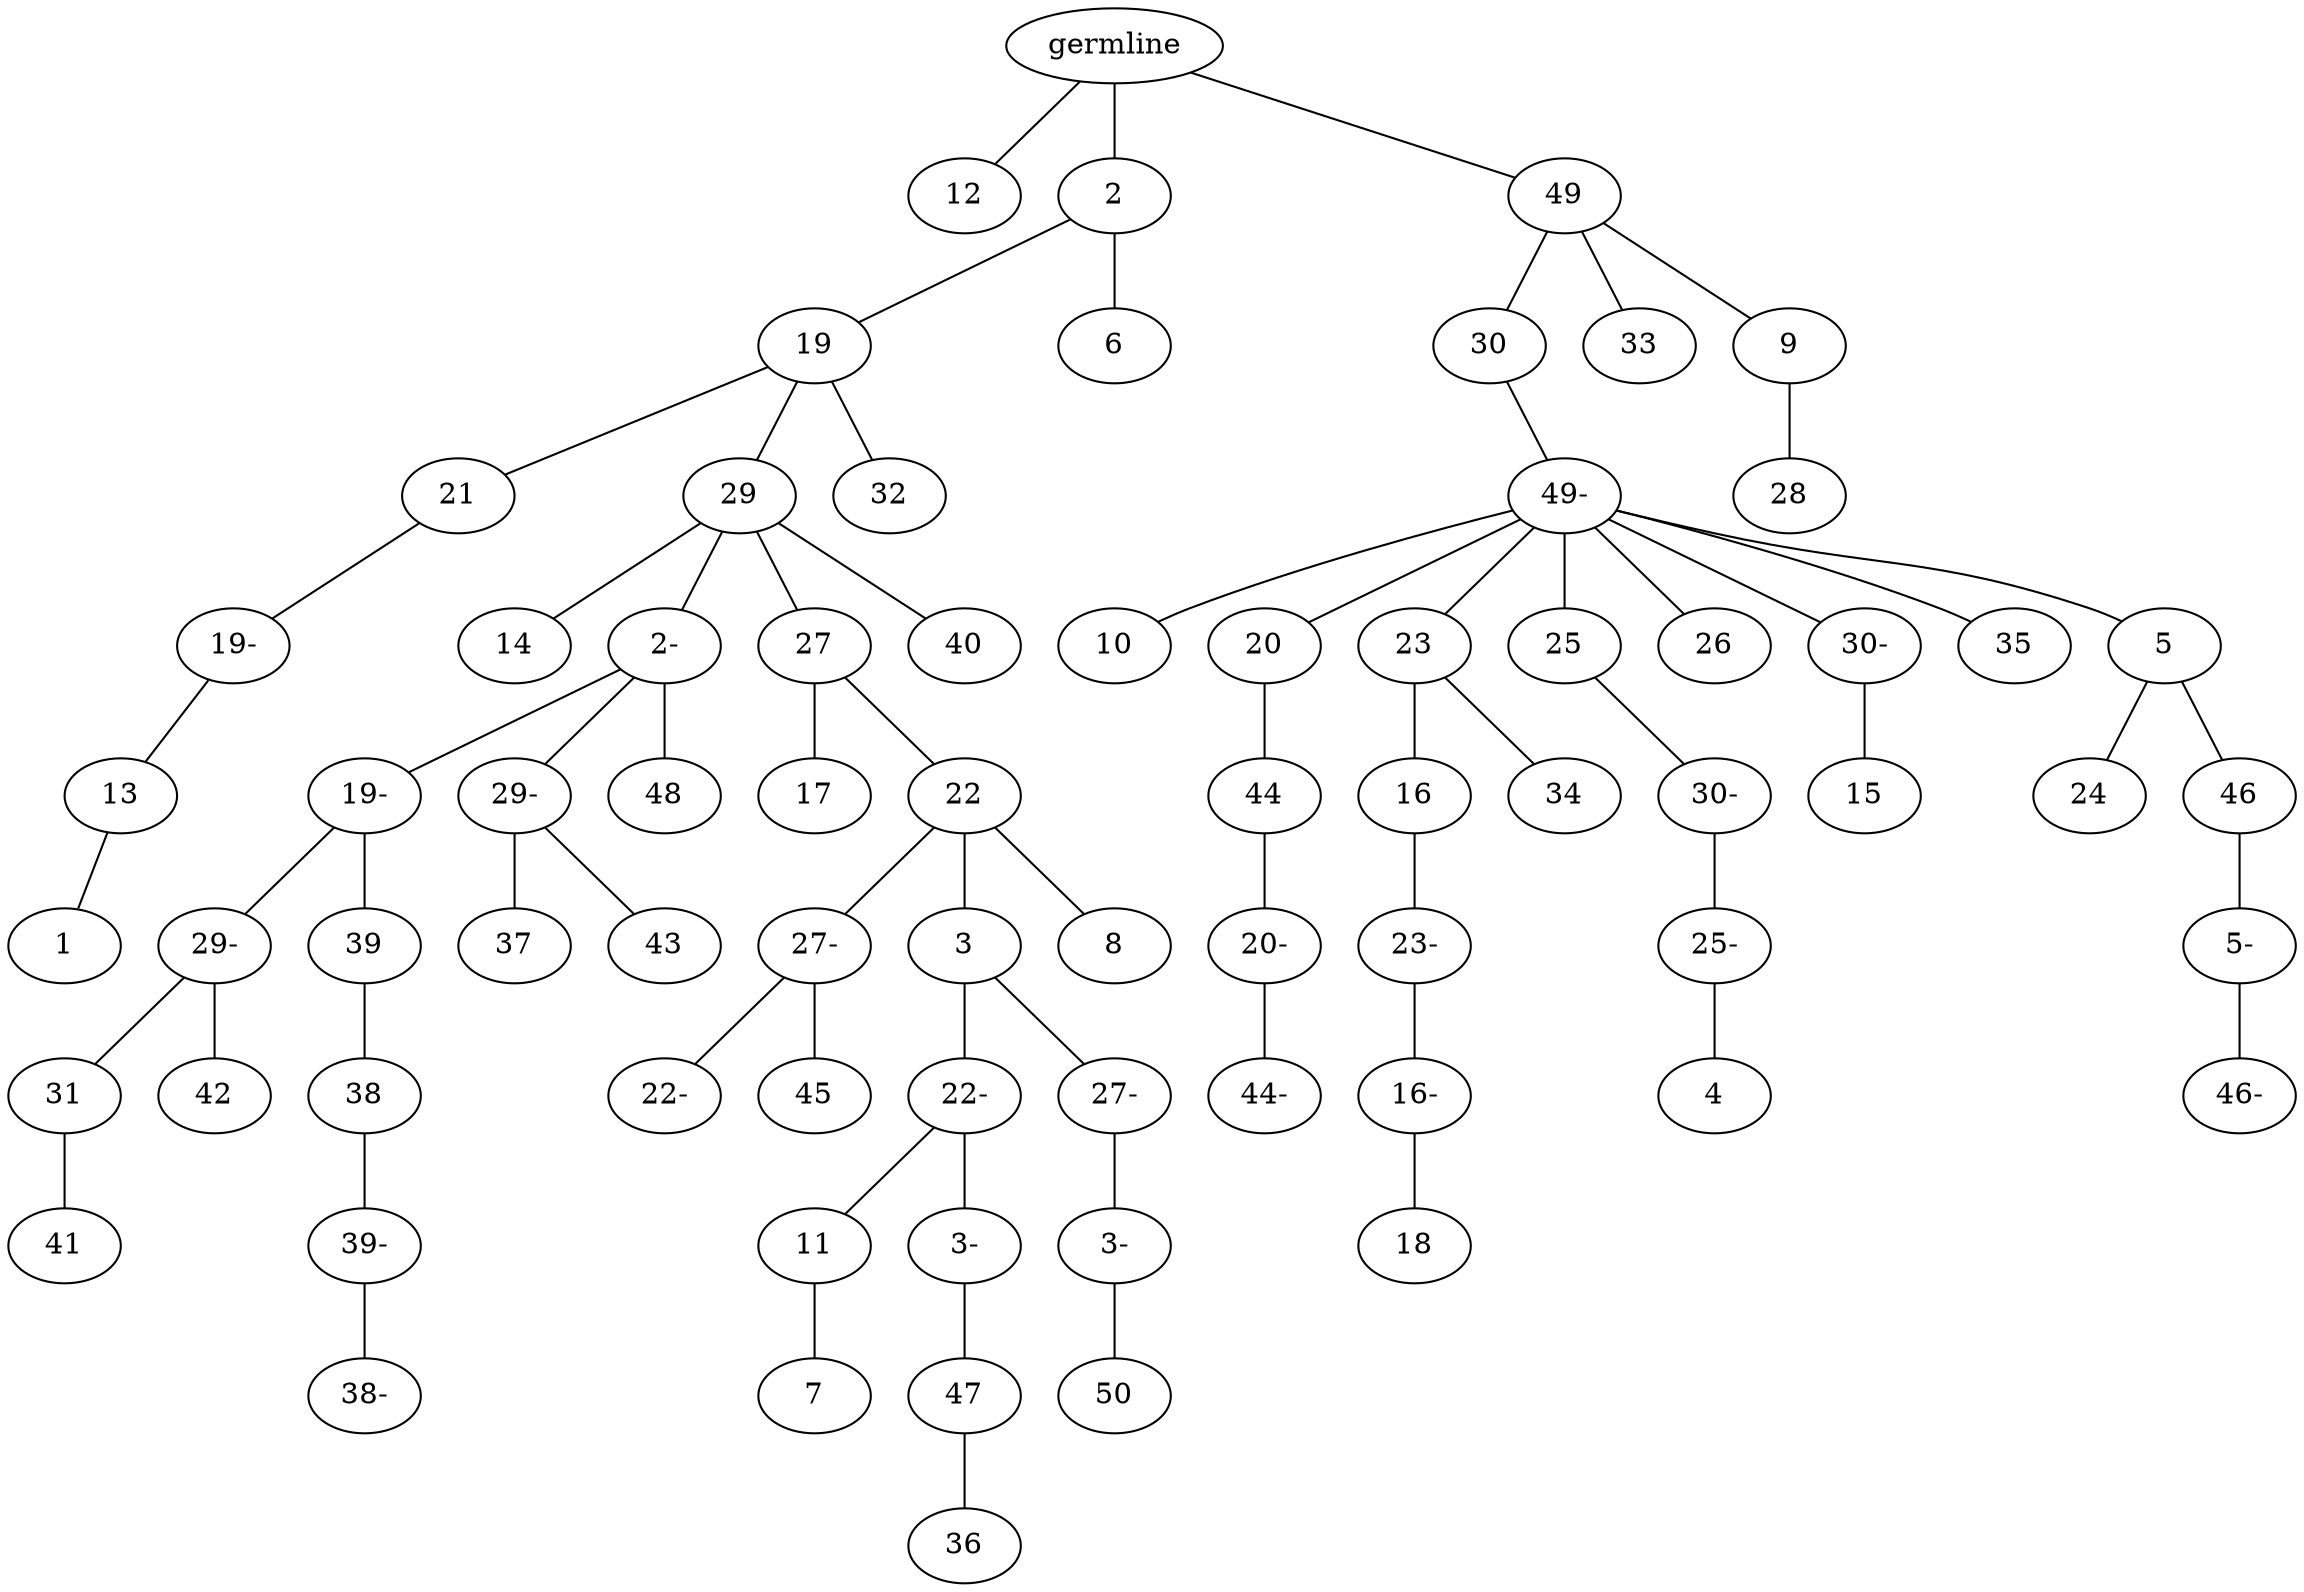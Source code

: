 graph tree {
    "140164262934080" [label="germline"];
    "140164265536192" [label="12"];
    "140164265533888" [label="2"];
    "140164265533600" [label="19"];
    "140164265533552" [label="21"];
    "140164265537392" [label="19-"];
    "140164279488032" [label="13"];
    "140164281596848" [label="1"];
    "140164265536672" [label="29"];
    "140164272319456" [label="14"];
    "140164272318304" [label="2-"];
    "140164270405232" [label="19-"];
    "140164270405808" [label="29-"];
    "140164270403648" [label="31"];
    "140164270404272" [label="41"];
    "140164270403792" [label="42"];
    "140164270404656" [label="39"];
    "140164264613920" [label="38"];
    "140164264612096" [label="39-"];
    "140164264614400" [label="38-"];
    "140164270405520" [label="29-"];
    "140164264612336" [label="37"];
    "140164264613728" [label="43"];
    "140164270406096" [label="48"];
    "140164272318256" [label="27"];
    "140164264612192" [label="17"];
    "140164264613824" [label="22"];
    "140164264613200" [label="27-"];
    "140164264615696" [label="22-"];
    "140164264614880" [label="45"];
    "140164264611952" [label="3"];
    "140164265560192" [label="22-"];
    "140164265558560" [label="11"];
    "140164265561440" [label="7"];
    "140164265558704" [label="3-"];
    "140164265559376" [label="47"];
    "140164265561536" [label="36"];
    "140164265559664" [label="27-"];
    "140164265560000" [label="3-"];
    "140164271906480" [label="50"];
    "140164264612816" [label="8"];
    "140164264613680" [label="40"];
    "140164270404368" [label="32"];
    "140164265536864" [label="6"];
    "140164265537104" [label="49"];
    "140164265559520" [label="30"];
    "140164265561776" [label="49-"];
    "140164277481776" [label="10"];
    "140164277485376" [label="20"];
    "140164277482496" [label="44"];
    "140164277484416" [label="20-"];
    "140164276127008" [label="44-"];
    "140164277482304" [label="23"];
    "140164276128064" [label="16"];
    "140164276126576" [label="23-"];
    "140164276127296" [label="16-"];
    "140164276126624" [label="18"];
    "140164276125952" [label="34"];
    "140164277482976" [label="25"];
    "140164276126048" [label="30-"];
    "140164276127680" [label="25-"];
    "140164276126384" [label="4"];
    "140164276127056" [label="26"];
    "140164276126720" [label="30-"];
    "140164282401888" [label="15"];
    "140164276127872" [label="35"];
    "140164282401600" [label="5"];
    "140164282403616" [label="24"];
    "140164282403856" [label="46"];
    "140164282400976" [label="5-"];
    "140164282402032" [label="46-"];
    "140164277484224" [label="33"];
    "140164271905808" [label="9"];
    "140164282404528" [label="28"];
    "140164262934080" -- "140164265536192";
    "140164262934080" -- "140164265533888";
    "140164262934080" -- "140164265537104";
    "140164265533888" -- "140164265533600";
    "140164265533888" -- "140164265536864";
    "140164265533600" -- "140164265533552";
    "140164265533600" -- "140164265536672";
    "140164265533600" -- "140164270404368";
    "140164265533552" -- "140164265537392";
    "140164265537392" -- "140164279488032";
    "140164279488032" -- "140164281596848";
    "140164265536672" -- "140164272319456";
    "140164265536672" -- "140164272318304";
    "140164265536672" -- "140164272318256";
    "140164265536672" -- "140164264613680";
    "140164272318304" -- "140164270405232";
    "140164272318304" -- "140164270405520";
    "140164272318304" -- "140164270406096";
    "140164270405232" -- "140164270405808";
    "140164270405232" -- "140164270404656";
    "140164270405808" -- "140164270403648";
    "140164270405808" -- "140164270403792";
    "140164270403648" -- "140164270404272";
    "140164270404656" -- "140164264613920";
    "140164264613920" -- "140164264612096";
    "140164264612096" -- "140164264614400";
    "140164270405520" -- "140164264612336";
    "140164270405520" -- "140164264613728";
    "140164272318256" -- "140164264612192";
    "140164272318256" -- "140164264613824";
    "140164264613824" -- "140164264613200";
    "140164264613824" -- "140164264611952";
    "140164264613824" -- "140164264612816";
    "140164264613200" -- "140164264615696";
    "140164264613200" -- "140164264614880";
    "140164264611952" -- "140164265560192";
    "140164264611952" -- "140164265559664";
    "140164265560192" -- "140164265558560";
    "140164265560192" -- "140164265558704";
    "140164265558560" -- "140164265561440";
    "140164265558704" -- "140164265559376";
    "140164265559376" -- "140164265561536";
    "140164265559664" -- "140164265560000";
    "140164265560000" -- "140164271906480";
    "140164265537104" -- "140164265559520";
    "140164265537104" -- "140164277484224";
    "140164265537104" -- "140164271905808";
    "140164265559520" -- "140164265561776";
    "140164265561776" -- "140164277481776";
    "140164265561776" -- "140164277485376";
    "140164265561776" -- "140164277482304";
    "140164265561776" -- "140164277482976";
    "140164265561776" -- "140164276127056";
    "140164265561776" -- "140164276126720";
    "140164265561776" -- "140164276127872";
    "140164265561776" -- "140164282401600";
    "140164277485376" -- "140164277482496";
    "140164277482496" -- "140164277484416";
    "140164277484416" -- "140164276127008";
    "140164277482304" -- "140164276128064";
    "140164277482304" -- "140164276125952";
    "140164276128064" -- "140164276126576";
    "140164276126576" -- "140164276127296";
    "140164276127296" -- "140164276126624";
    "140164277482976" -- "140164276126048";
    "140164276126048" -- "140164276127680";
    "140164276127680" -- "140164276126384";
    "140164276126720" -- "140164282401888";
    "140164282401600" -- "140164282403616";
    "140164282401600" -- "140164282403856";
    "140164282403856" -- "140164282400976";
    "140164282400976" -- "140164282402032";
    "140164271905808" -- "140164282404528";
}

